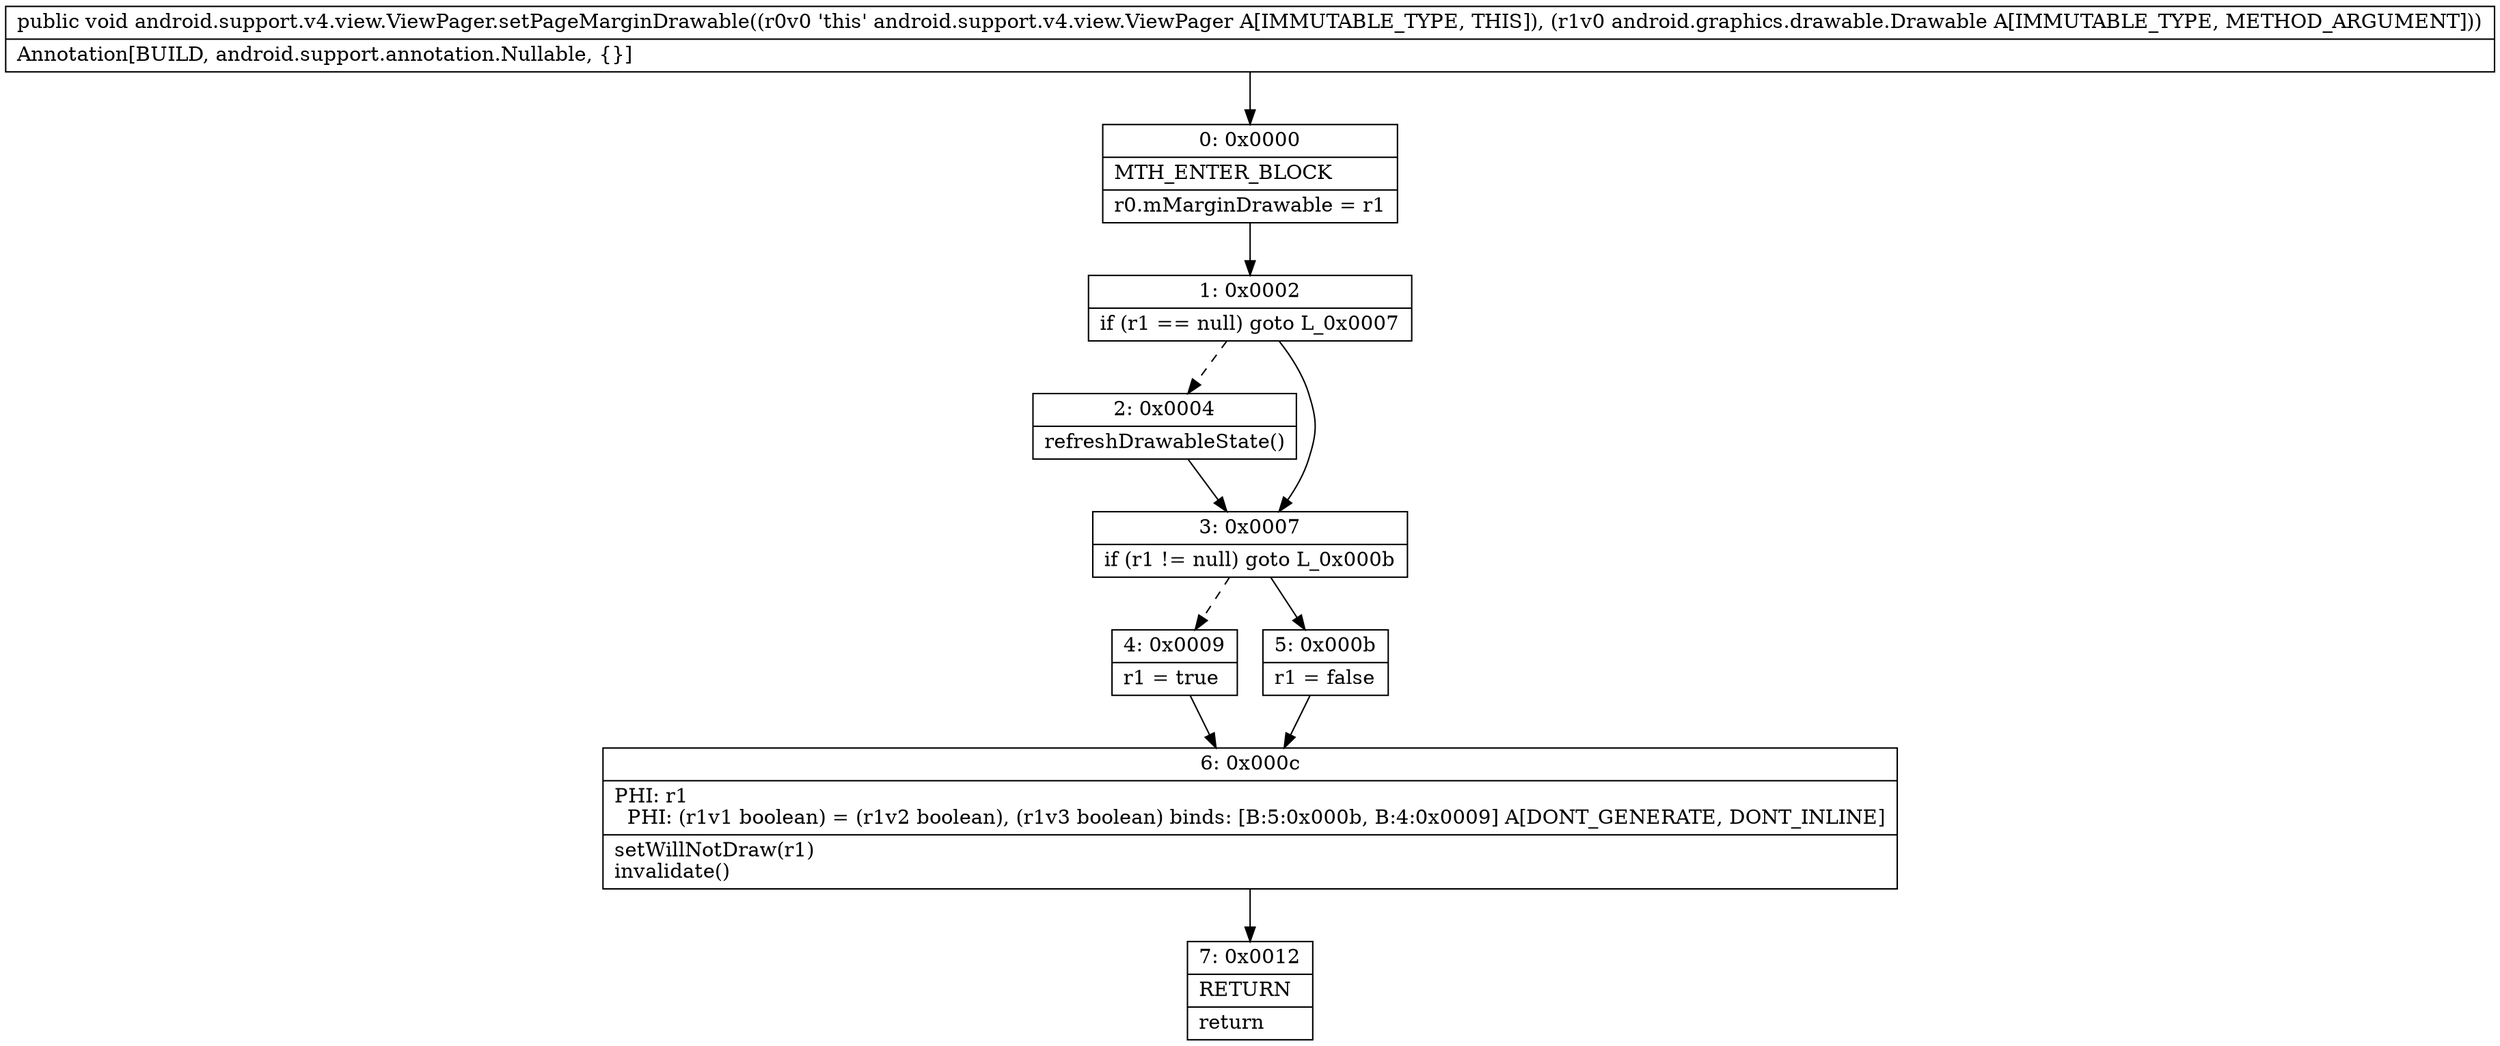 digraph "CFG forandroid.support.v4.view.ViewPager.setPageMarginDrawable(Landroid\/graphics\/drawable\/Drawable;)V" {
Node_0 [shape=record,label="{0\:\ 0x0000|MTH_ENTER_BLOCK\l|r0.mMarginDrawable = r1\l}"];
Node_1 [shape=record,label="{1\:\ 0x0002|if (r1 == null) goto L_0x0007\l}"];
Node_2 [shape=record,label="{2\:\ 0x0004|refreshDrawableState()\l}"];
Node_3 [shape=record,label="{3\:\ 0x0007|if (r1 != null) goto L_0x000b\l}"];
Node_4 [shape=record,label="{4\:\ 0x0009|r1 = true\l}"];
Node_5 [shape=record,label="{5\:\ 0x000b|r1 = false\l}"];
Node_6 [shape=record,label="{6\:\ 0x000c|PHI: r1 \l  PHI: (r1v1 boolean) = (r1v2 boolean), (r1v3 boolean) binds: [B:5:0x000b, B:4:0x0009] A[DONT_GENERATE, DONT_INLINE]\l|setWillNotDraw(r1)\linvalidate()\l}"];
Node_7 [shape=record,label="{7\:\ 0x0012|RETURN\l|return\l}"];
MethodNode[shape=record,label="{public void android.support.v4.view.ViewPager.setPageMarginDrawable((r0v0 'this' android.support.v4.view.ViewPager A[IMMUTABLE_TYPE, THIS]), (r1v0 android.graphics.drawable.Drawable A[IMMUTABLE_TYPE, METHOD_ARGUMENT]))  | Annotation[BUILD, android.support.annotation.Nullable, \{\}]\l}"];
MethodNode -> Node_0;
Node_0 -> Node_1;
Node_1 -> Node_2[style=dashed];
Node_1 -> Node_3;
Node_2 -> Node_3;
Node_3 -> Node_4[style=dashed];
Node_3 -> Node_5;
Node_4 -> Node_6;
Node_5 -> Node_6;
Node_6 -> Node_7;
}

